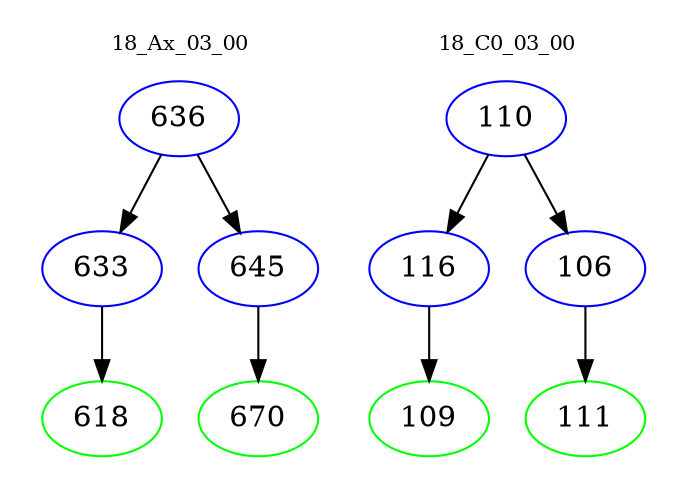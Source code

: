 digraph{
subgraph cluster_0 {
color = white
label = "18_Ax_03_00";
fontsize=10;
T0_636 [label="636", color="blue"]
T0_636 -> T0_633 [color="black"]
T0_633 [label="633", color="blue"]
T0_633 -> T0_618 [color="black"]
T0_618 [label="618", color="green"]
T0_636 -> T0_645 [color="black"]
T0_645 [label="645", color="blue"]
T0_645 -> T0_670 [color="black"]
T0_670 [label="670", color="green"]
}
subgraph cluster_1 {
color = white
label = "18_C0_03_00";
fontsize=10;
T1_110 [label="110", color="blue"]
T1_110 -> T1_116 [color="black"]
T1_116 [label="116", color="blue"]
T1_116 -> T1_109 [color="black"]
T1_109 [label="109", color="green"]
T1_110 -> T1_106 [color="black"]
T1_106 [label="106", color="blue"]
T1_106 -> T1_111 [color="black"]
T1_111 [label="111", color="green"]
}
}
